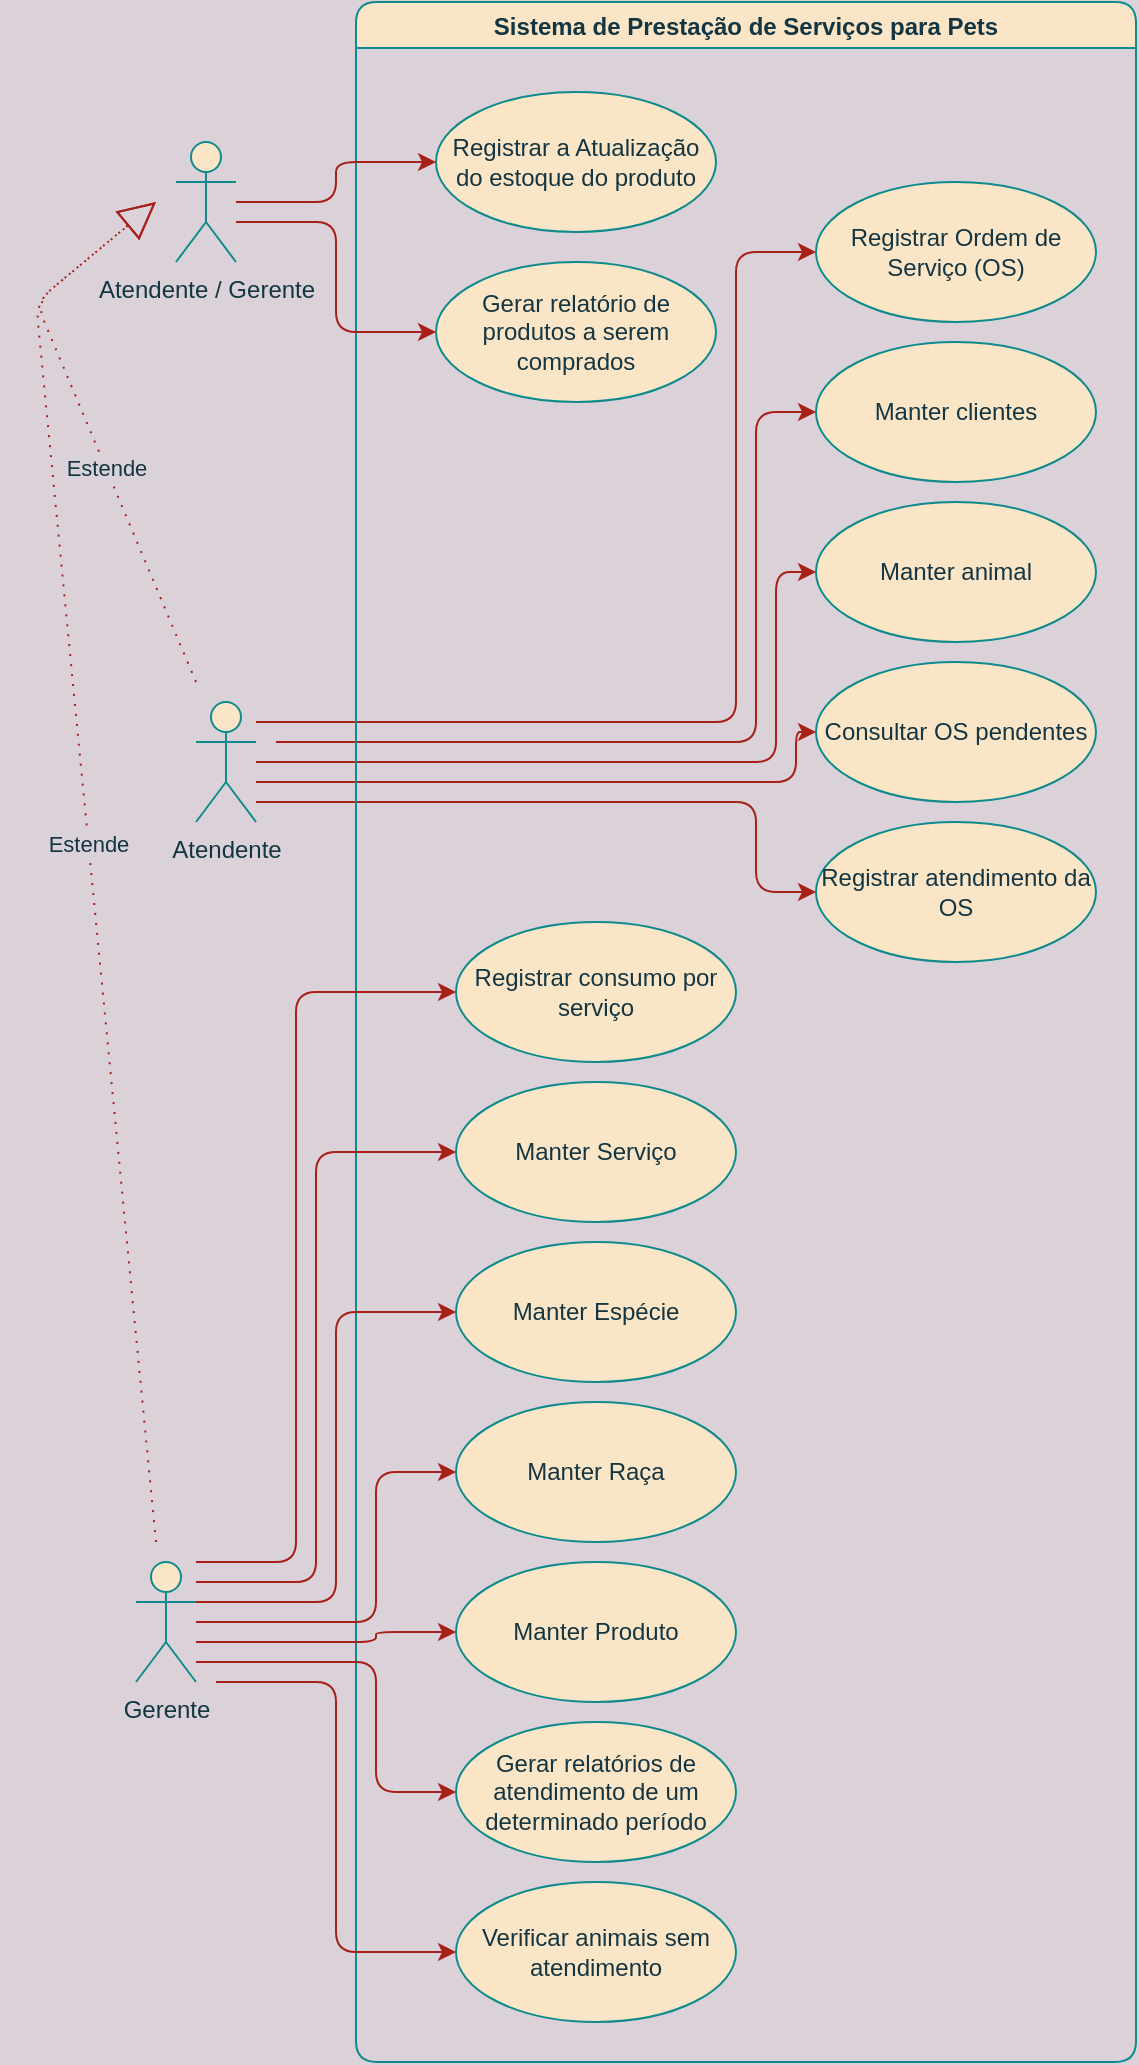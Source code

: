 <mxfile version="18.0.2" type="github">
  <diagram id="bTRfIFRihIKzvD858gBq" name="SPSP">
    <mxGraphModel dx="2664" dy="996" grid="1" gridSize="10" guides="1" tooltips="1" connect="1" arrows="1" fold="1" page="1" pageScale="1" pageWidth="827" pageHeight="1169" background="#DAD2D8" math="0" shadow="0">
      <root>
        <mxCell id="0" />
        <mxCell id="1" parent="0" />
        <mxCell id="z1uBE7QwBVL69BETw96W-24" style="edgeStyle=orthogonalEdgeStyle;curved=0;rounded=1;sketch=0;orthogonalLoop=1;jettySize=auto;html=1;entryX=0;entryY=0.5;entryDx=0;entryDy=0;labelBackgroundColor=#DAD2D8;strokeColor=#A8201A;fontColor=#143642;" parent="1" source="wS3j6SwrNlZnIO7xjSNi-1" target="z1uBE7QwBVL69BETw96W-2" edge="1">
          <mxGeometry relative="1" as="geometry">
            <mxPoint x="270" y="370" as="sourcePoint" />
            <Array as="points">
              <mxPoint x="510" y="390" />
              <mxPoint x="510" y="155" />
            </Array>
          </mxGeometry>
        </mxCell>
        <mxCell id="z1uBE7QwBVL69BETw96W-25" style="edgeStyle=orthogonalEdgeStyle;curved=0;rounded=1;sketch=0;orthogonalLoop=1;jettySize=auto;html=1;entryX=0;entryY=0.5;entryDx=0;entryDy=0;labelBackgroundColor=#DAD2D8;strokeColor=#A8201A;fontColor=#143642;" parent="1" target="wS3j6SwrNlZnIO7xjSNi-28" edge="1">
          <mxGeometry relative="1" as="geometry">
            <mxPoint x="280" y="400" as="sourcePoint" />
            <Array as="points">
              <mxPoint x="520" y="400" />
              <mxPoint x="520" y="235" />
            </Array>
          </mxGeometry>
        </mxCell>
        <mxCell id="z1uBE7QwBVL69BETw96W-26" style="edgeStyle=orthogonalEdgeStyle;curved=0;rounded=1;sketch=0;orthogonalLoop=1;jettySize=auto;html=1;entryX=0;entryY=0.5;entryDx=0;entryDy=0;labelBackgroundColor=#DAD2D8;strokeColor=#A8201A;fontColor=#143642;" parent="1" source="wS3j6SwrNlZnIO7xjSNi-1" target="wS3j6SwrNlZnIO7xjSNi-27" edge="1">
          <mxGeometry relative="1" as="geometry">
            <mxPoint x="270" y="380" as="sourcePoint" />
            <Array as="points">
              <mxPoint x="530" y="410" />
              <mxPoint x="530" y="315" />
            </Array>
          </mxGeometry>
        </mxCell>
        <mxCell id="BMMp_iXessjUt3yd4SuW-4" style="edgeStyle=orthogonalEdgeStyle;rounded=1;orthogonalLoop=1;jettySize=auto;html=1;entryX=0;entryY=0.5;entryDx=0;entryDy=0;labelBackgroundColor=#DAD2D8;strokeColor=#A8201A;fontColor=#143642;" edge="1" parent="1" source="wS3j6SwrNlZnIO7xjSNi-1" target="BMMp_iXessjUt3yd4SuW-3">
          <mxGeometry relative="1" as="geometry">
            <mxPoint x="280" y="410" as="sourcePoint" />
            <Array as="points">
              <mxPoint x="540" y="420" />
              <mxPoint x="540" y="395" />
            </Array>
          </mxGeometry>
        </mxCell>
        <mxCell id="BMMp_iXessjUt3yd4SuW-9" style="edgeStyle=orthogonalEdgeStyle;rounded=1;orthogonalLoop=1;jettySize=auto;html=1;entryX=0;entryY=0.5;entryDx=0;entryDy=0;labelBackgroundColor=#DAD2D8;strokeColor=#A8201A;fontColor=#143642;" edge="1" parent="1" source="wS3j6SwrNlZnIO7xjSNi-1" target="BMMp_iXessjUt3yd4SuW-8">
          <mxGeometry relative="1" as="geometry">
            <mxPoint x="270" y="420" as="sourcePoint" />
            <Array as="points">
              <mxPoint x="520" y="430" />
              <mxPoint x="520" y="475" />
            </Array>
          </mxGeometry>
        </mxCell>
        <mxCell id="wS3j6SwrNlZnIO7xjSNi-1" value="Atendente" style="shape=umlActor;verticalLabelPosition=bottom;verticalAlign=top;html=1;outlineConnect=0;rounded=1;fillColor=#FAE5C7;strokeColor=#0F8B8D;fontColor=#143642;" parent="1" vertex="1">
          <mxGeometry x="240" y="380" width="30" height="60" as="geometry" />
        </mxCell>
        <mxCell id="wS3j6SwrNlZnIO7xjSNi-2" value="Sistema de Prestação de Serviços para Pets" style="swimlane;rounded=1;fillColor=#FAE5C7;strokeColor=#0F8B8D;fontColor=#143642;" parent="1" vertex="1">
          <mxGeometry x="320" y="30" width="390" height="1030" as="geometry" />
        </mxCell>
        <mxCell id="wS3j6SwrNlZnIO7xjSNi-26" value="Registrar a Atualização do estoque do produto" style="ellipse;whiteSpace=wrap;html=1;rounded=1;fillColor=#FAE5C7;strokeColor=#0F8B8D;fontColor=#143642;" parent="wS3j6SwrNlZnIO7xjSNi-2" vertex="1">
          <mxGeometry x="40" y="45" width="140" height="70" as="geometry" />
        </mxCell>
        <mxCell id="wS3j6SwrNlZnIO7xjSNi-28" value="Manter clientes" style="ellipse;whiteSpace=wrap;html=1;rounded=1;fillColor=#FAE5C7;strokeColor=#0F8B8D;fontColor=#143642;" parent="wS3j6SwrNlZnIO7xjSNi-2" vertex="1">
          <mxGeometry x="230" y="170" width="140" height="70" as="geometry" />
        </mxCell>
        <mxCell id="wS3j6SwrNlZnIO7xjSNi-27" value="Manter animal" style="ellipse;whiteSpace=wrap;html=1;rounded=1;fillColor=#FAE5C7;strokeColor=#0F8B8D;fontColor=#143642;" parent="wS3j6SwrNlZnIO7xjSNi-2" vertex="1">
          <mxGeometry x="230" y="250" width="140" height="70" as="geometry" />
        </mxCell>
        <mxCell id="wS3j6SwrNlZnIO7xjSNi-32" value="Registrar consumo por serviço" style="ellipse;whiteSpace=wrap;html=1;rounded=1;fillColor=#FAE5C7;strokeColor=#0F8B8D;fontColor=#143642;" parent="wS3j6SwrNlZnIO7xjSNi-2" vertex="1">
          <mxGeometry x="50" y="460" width="140" height="70" as="geometry" />
        </mxCell>
        <mxCell id="z1uBE7QwBVL69BETw96W-2" value="Registrar Ordem de Serviço (OS)" style="ellipse;whiteSpace=wrap;html=1;rounded=1;shadow=0;fillColor=#FAE5C7;strokeColor=#0F8B8D;fontColor=#143642;" parent="wS3j6SwrNlZnIO7xjSNi-2" vertex="1">
          <mxGeometry x="230" y="90" width="140" height="70" as="geometry" />
        </mxCell>
        <mxCell id="z1uBE7QwBVL69BETw96W-8" value="Gerar relatório de produtos a serem comprados" style="ellipse;whiteSpace=wrap;html=1;rounded=1;shadow=0;fillColor=#FAE5C7;strokeColor=#0F8B8D;fontColor=#143642;" parent="wS3j6SwrNlZnIO7xjSNi-2" vertex="1">
          <mxGeometry x="40" y="130" width="140" height="70" as="geometry" />
        </mxCell>
        <mxCell id="z1uBE7QwBVL69BETw96W-15" value="Manter Serviço" style="ellipse;whiteSpace=wrap;html=1;rounded=1;shadow=0;fillColor=#FAE5C7;strokeColor=#0F8B8D;fontColor=#143642;" parent="wS3j6SwrNlZnIO7xjSNi-2" vertex="1">
          <mxGeometry x="50" y="540" width="140" height="70" as="geometry" />
        </mxCell>
        <mxCell id="z1uBE7QwBVL69BETw96W-17" value="Manter Espécie" style="ellipse;whiteSpace=wrap;html=1;rounded=1;shadow=0;fillColor=#FAE5C7;strokeColor=#0F8B8D;fontColor=#143642;" parent="wS3j6SwrNlZnIO7xjSNi-2" vertex="1">
          <mxGeometry x="50" y="620" width="140" height="70" as="geometry" />
        </mxCell>
        <mxCell id="z1uBE7QwBVL69BETw96W-20" value="Manter Raça" style="ellipse;whiteSpace=wrap;html=1;rounded=0;sketch=0;fillColor=#FAE5C7;strokeColor=#0F8B8D;fontColor=#143642;" parent="wS3j6SwrNlZnIO7xjSNi-2" vertex="1">
          <mxGeometry x="50" y="700" width="140" height="70" as="geometry" />
        </mxCell>
        <mxCell id="z1uBE7QwBVL69BETw96W-22" value="Manter Produto" style="ellipse;whiteSpace=wrap;html=1;rounded=0;sketch=0;fillColor=#FAE5C7;strokeColor=#0F8B8D;fontColor=#143642;" parent="wS3j6SwrNlZnIO7xjSNi-2" vertex="1">
          <mxGeometry x="50" y="780" width="140" height="70" as="geometry" />
        </mxCell>
        <mxCell id="BMMp_iXessjUt3yd4SuW-1" value="Gerar relatórios de atendimento de um determinado período" style="ellipse;whiteSpace=wrap;html=1;fillColor=#FAE5C7;strokeColor=#0F8B8D;fontColor=#143642;" vertex="1" parent="wS3j6SwrNlZnIO7xjSNi-2">
          <mxGeometry x="50" y="860" width="140" height="70" as="geometry" />
        </mxCell>
        <mxCell id="BMMp_iXessjUt3yd4SuW-3" value="Consultar OS pendentes" style="ellipse;whiteSpace=wrap;html=1;fillColor=#FAE5C7;strokeColor=#0F8B8D;fontColor=#143642;" vertex="1" parent="wS3j6SwrNlZnIO7xjSNi-2">
          <mxGeometry x="230" y="330" width="140" height="70" as="geometry" />
        </mxCell>
        <mxCell id="BMMp_iXessjUt3yd4SuW-8" value="&lt;div style=&quot;&quot;&gt;&lt;span style=&quot;background-color: initial;&quot;&gt;&lt;font style=&quot;font-size: 12px;&quot;&gt;Registrar atendimento da OS&lt;/font&gt;&lt;/span&gt;&lt;/div&gt;" style="ellipse;whiteSpace=wrap;html=1;align=center;fillColor=#FAE5C7;strokeColor=#0F8B8D;fontColor=#143642;" vertex="1" parent="wS3j6SwrNlZnIO7xjSNi-2">
          <mxGeometry x="230" y="410" width="140" height="70" as="geometry" />
        </mxCell>
        <mxCell id="BMMp_iXessjUt3yd4SuW-10" value="Verificar animais sem atendimento" style="ellipse;whiteSpace=wrap;html=1;fontSize=12;fillColor=#FAE5C7;strokeColor=#0F8B8D;fontColor=#143642;" vertex="1" parent="wS3j6SwrNlZnIO7xjSNi-2">
          <mxGeometry x="50" y="940" width="140" height="70" as="geometry" />
        </mxCell>
        <mxCell id="z1uBE7QwBVL69BETw96W-27" style="edgeStyle=orthogonalEdgeStyle;curved=0;rounded=1;sketch=0;orthogonalLoop=1;jettySize=auto;html=1;entryX=0;entryY=0.5;entryDx=0;entryDy=0;labelBackgroundColor=#DAD2D8;strokeColor=#A8201A;fontColor=#143642;" parent="1" source="wS3j6SwrNlZnIO7xjSNi-18" target="wS3j6SwrNlZnIO7xjSNi-26" edge="1">
          <mxGeometry relative="1" as="geometry">
            <mxPoint x="260" y="90" as="sourcePoint" />
            <Array as="points" />
          </mxGeometry>
        </mxCell>
        <mxCell id="z1uBE7QwBVL69BETw96W-28" style="edgeStyle=orthogonalEdgeStyle;curved=0;rounded=1;sketch=0;orthogonalLoop=1;jettySize=auto;html=1;entryX=0;entryY=0.5;entryDx=0;entryDy=0;labelBackgroundColor=#DAD2D8;strokeColor=#A8201A;fontColor=#143642;" parent="1" target="z1uBE7QwBVL69BETw96W-8" edge="1">
          <mxGeometry relative="1" as="geometry">
            <mxPoint x="260" y="140" as="sourcePoint" />
            <Array as="points">
              <mxPoint x="260" y="140" />
              <mxPoint x="310" y="140" />
              <mxPoint x="310" y="195" />
            </Array>
          </mxGeometry>
        </mxCell>
        <mxCell id="wS3j6SwrNlZnIO7xjSNi-18" value="Atendente / Gerente" style="shape=umlActor;verticalLabelPosition=bottom;verticalAlign=top;html=1;outlineConnect=0;rounded=1;fillColor=#FAE5C7;strokeColor=#0F8B8D;fontColor=#143642;" parent="1" vertex="1">
          <mxGeometry x="230" y="100" width="30" height="60" as="geometry" />
        </mxCell>
        <mxCell id="wS3j6SwrNlZnIO7xjSNi-25" value="Estende" style="endArrow=block;endSize=16;endFill=0;html=1;rounded=1;dashed=1;dashPattern=1 4;labelBackgroundColor=#DAD2D8;strokeColor=#A8201A;fontColor=#143642;" parent="1" edge="1">
          <mxGeometry x="-0.183" width="160" relative="1" as="geometry">
            <mxPoint x="240" y="370" as="sourcePoint" />
            <mxPoint x="220" y="130" as="targetPoint" />
            <Array as="points">
              <mxPoint x="160" y="180" />
            </Array>
            <mxPoint as="offset" />
          </mxGeometry>
        </mxCell>
        <mxCell id="z1uBE7QwBVL69BETw96W-11" style="edgeStyle=orthogonalEdgeStyle;rounded=1;orthogonalLoop=1;jettySize=auto;html=1;entryX=0;entryY=0.5;entryDx=0;entryDy=0;labelBackgroundColor=#DAD2D8;strokeColor=#A8201A;fontColor=#143642;" parent="1" target="wS3j6SwrNlZnIO7xjSNi-32" edge="1">
          <mxGeometry relative="1" as="geometry">
            <mxPoint x="240" y="810" as="sourcePoint" />
            <Array as="points">
              <mxPoint x="240" y="810" />
              <mxPoint x="290" y="810" />
              <mxPoint x="290" y="525" />
            </Array>
          </mxGeometry>
        </mxCell>
        <mxCell id="z1uBE7QwBVL69BETw96W-16" style="edgeStyle=orthogonalEdgeStyle;rounded=1;orthogonalLoop=1;jettySize=auto;html=1;entryX=0;entryY=0.5;entryDx=0;entryDy=0;labelBackgroundColor=#DAD2D8;strokeColor=#A8201A;fontColor=#143642;" parent="1" source="wS3j6SwrNlZnIO7xjSNi-40" target="z1uBE7QwBVL69BETw96W-15" edge="1">
          <mxGeometry relative="1" as="geometry">
            <mxPoint x="250" y="820" as="sourcePoint" />
            <Array as="points">
              <mxPoint x="300" y="820" />
              <mxPoint x="300" y="605" />
            </Array>
          </mxGeometry>
        </mxCell>
        <mxCell id="z1uBE7QwBVL69BETw96W-18" style="edgeStyle=orthogonalEdgeStyle;rounded=1;orthogonalLoop=1;jettySize=auto;html=1;entryX=0;entryY=0.5;entryDx=0;entryDy=0;labelBackgroundColor=#DAD2D8;strokeColor=#A8201A;fontColor=#143642;" parent="1" source="wS3j6SwrNlZnIO7xjSNi-40" target="z1uBE7QwBVL69BETw96W-17" edge="1">
          <mxGeometry relative="1" as="geometry">
            <mxPoint x="260" y="580" as="sourcePoint" />
            <Array as="points">
              <mxPoint x="310" y="830" />
              <mxPoint x="310" y="685" />
            </Array>
          </mxGeometry>
        </mxCell>
        <mxCell id="z1uBE7QwBVL69BETw96W-21" style="edgeStyle=orthogonalEdgeStyle;curved=0;rounded=1;sketch=0;orthogonalLoop=1;jettySize=auto;html=1;entryX=0;entryY=0.5;entryDx=0;entryDy=0;labelBackgroundColor=#DAD2D8;strokeColor=#A8201A;fontColor=#143642;" parent="1" source="wS3j6SwrNlZnIO7xjSNi-40" target="z1uBE7QwBVL69BETw96W-20" edge="1">
          <mxGeometry relative="1" as="geometry">
            <mxPoint x="250" y="840" as="sourcePoint" />
            <Array as="points">
              <mxPoint x="330" y="840" />
              <mxPoint x="330" y="765" />
            </Array>
          </mxGeometry>
        </mxCell>
        <mxCell id="z1uBE7QwBVL69BETw96W-23" style="edgeStyle=orthogonalEdgeStyle;curved=0;rounded=1;sketch=0;orthogonalLoop=1;jettySize=auto;html=1;entryX=0;entryY=0.5;entryDx=0;entryDy=0;labelBackgroundColor=#DAD2D8;strokeColor=#A8201A;fontColor=#143642;" parent="1" source="wS3j6SwrNlZnIO7xjSNi-40" target="z1uBE7QwBVL69BETw96W-22" edge="1">
          <mxGeometry relative="1" as="geometry">
            <mxPoint x="250" y="870" as="sourcePoint" />
            <Array as="points">
              <mxPoint x="330" y="850" />
              <mxPoint x="330" y="845" />
            </Array>
          </mxGeometry>
        </mxCell>
        <mxCell id="BMMp_iXessjUt3yd4SuW-2" style="edgeStyle=orthogonalEdgeStyle;rounded=1;orthogonalLoop=1;jettySize=auto;html=1;entryX=0;entryY=0.5;entryDx=0;entryDy=0;labelBackgroundColor=#DAD2D8;strokeColor=#A8201A;fontColor=#143642;" edge="1" parent="1" source="wS3j6SwrNlZnIO7xjSNi-40" target="BMMp_iXessjUt3yd4SuW-1">
          <mxGeometry relative="1" as="geometry">
            <mxPoint x="250" y="880" as="sourcePoint" />
            <Array as="points">
              <mxPoint x="330" y="860" />
              <mxPoint x="330" y="925" />
            </Array>
          </mxGeometry>
        </mxCell>
        <mxCell id="BMMp_iXessjUt3yd4SuW-11" style="edgeStyle=orthogonalEdgeStyle;rounded=1;orthogonalLoop=1;jettySize=auto;html=1;entryX=0;entryY=0.5;entryDx=0;entryDy=0;fontSize=12;labelBackgroundColor=#DAD2D8;strokeColor=#A8201A;fontColor=#143642;" edge="1" parent="1" target="BMMp_iXessjUt3yd4SuW-10">
          <mxGeometry relative="1" as="geometry">
            <mxPoint x="250" y="870" as="sourcePoint" />
            <Array as="points">
              <mxPoint x="310" y="870" />
              <mxPoint x="310" y="1005" />
            </Array>
          </mxGeometry>
        </mxCell>
        <mxCell id="wS3j6SwrNlZnIO7xjSNi-40" value="Gerente" style="shape=umlActor;verticalLabelPosition=bottom;verticalAlign=top;html=1;rounded=1;shadow=0;fillColor=#FAE5C7;strokeColor=#0F8B8D;fontColor=#143642;" parent="1" vertex="1">
          <mxGeometry x="210" y="810" width="30" height="60" as="geometry" />
        </mxCell>
        <mxCell id="z1uBE7QwBVL69BETw96W-19" value="Estende" style="endArrow=block;endSize=16;endFill=0;html=1;rounded=1;sketch=0;curved=0;dashed=1;dashPattern=1 4;labelBackgroundColor=#DAD2D8;strokeColor=#A8201A;fontColor=#143642;" parent="1" edge="1">
          <mxGeometry width="160" relative="1" as="geometry">
            <mxPoint x="220" y="800" as="sourcePoint" />
            <mxPoint x="220" y="130" as="targetPoint" />
            <Array as="points">
              <mxPoint x="160" y="180" />
            </Array>
          </mxGeometry>
        </mxCell>
      </root>
    </mxGraphModel>
  </diagram>
</mxfile>
